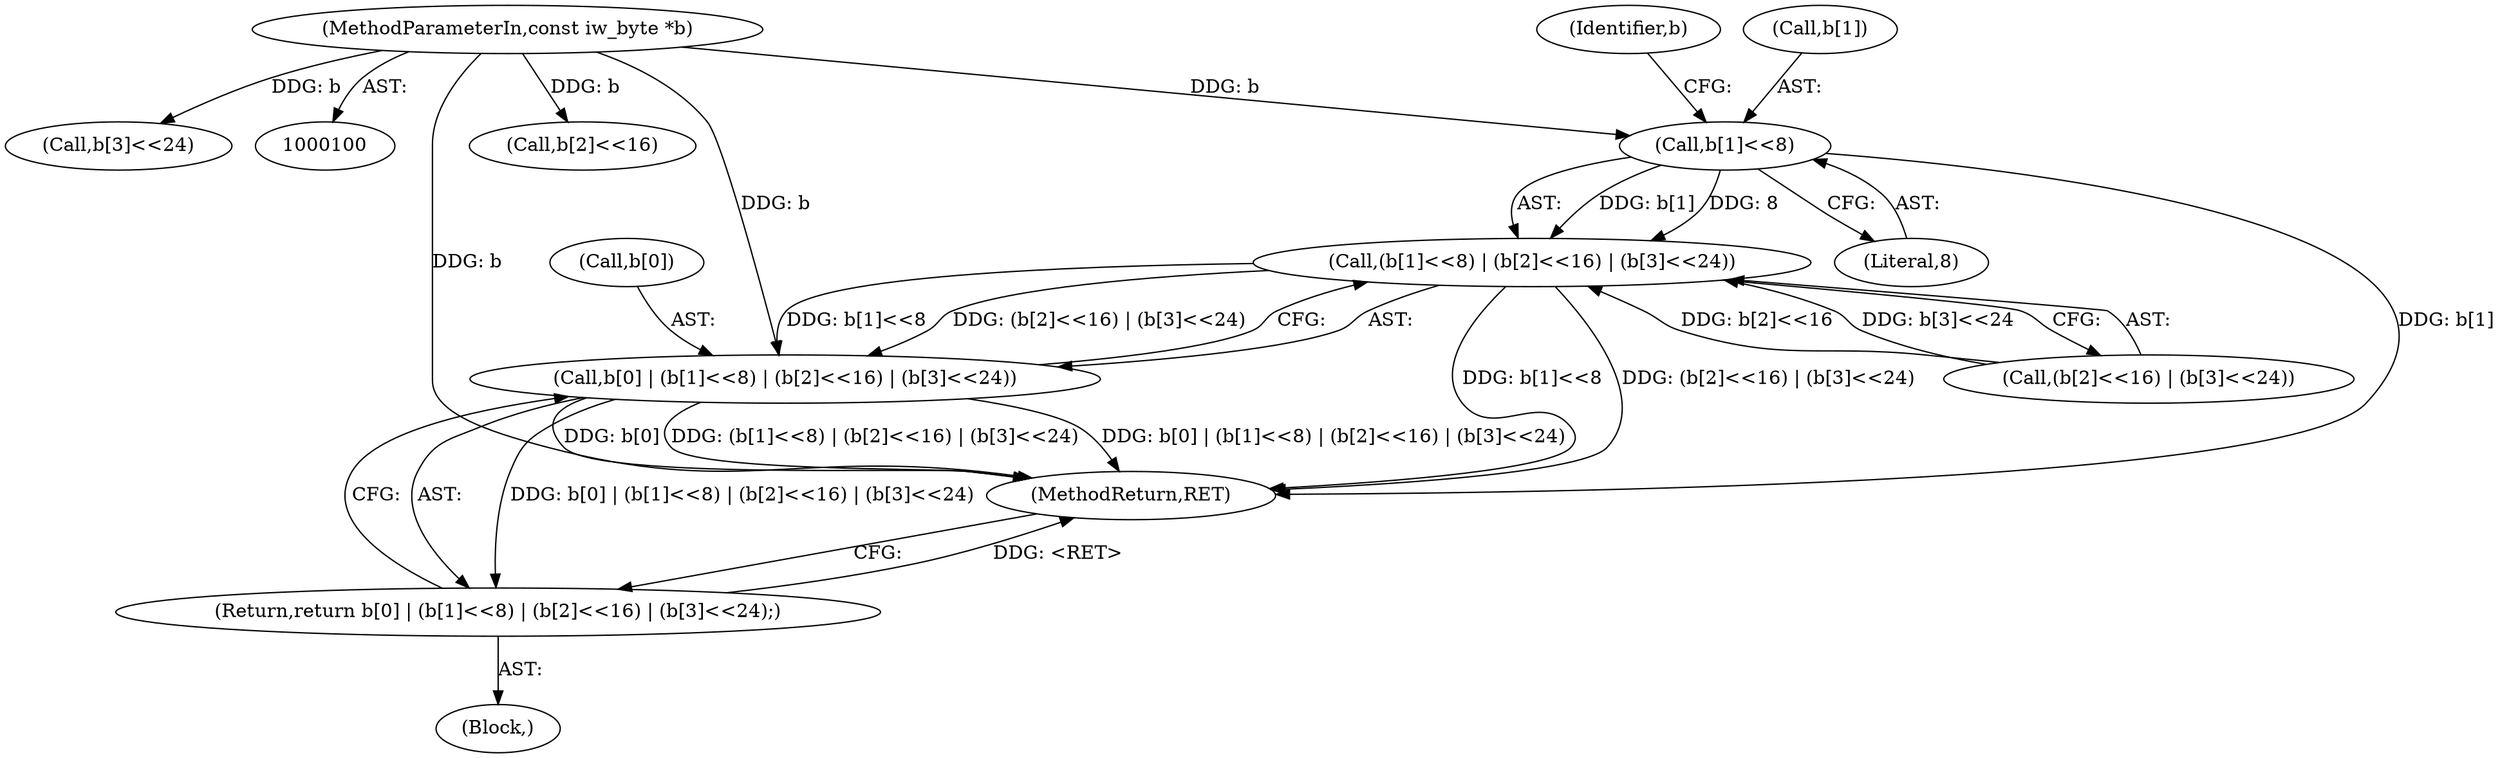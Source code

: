 digraph "1_imageworsener_a00183107d4b84bc8a714290e824ca9c68dac738_5@array" {
"1000109" [label="(Call,b[1]<<8)"];
"1000101" [label="(MethodParameterIn,const iw_byte *b)"];
"1000108" [label="(Call,(b[1]<<8) | (b[2]<<16) | (b[3]<<24))"];
"1000104" [label="(Call,b[0] | (b[1]<<8) | (b[2]<<16) | (b[3]<<24))"];
"1000103" [label="(Return,return b[0] | (b[1]<<8) | (b[2]<<16) | (b[3]<<24);)"];
"1000109" [label="(Call,b[1]<<8)"];
"1000110" [label="(Call,b[1])"];
"1000104" [label="(Call,b[0] | (b[1]<<8) | (b[2]<<16) | (b[3]<<24))"];
"1000102" [label="(Block,)"];
"1000114" [label="(Call,(b[2]<<16) | (b[3]<<24))"];
"1000105" [label="(Call,b[0])"];
"1000125" [label="(MethodReturn,RET)"];
"1000108" [label="(Call,(b[1]<<8) | (b[2]<<16) | (b[3]<<24))"];
"1000113" [label="(Literal,8)"];
"1000101" [label="(MethodParameterIn,const iw_byte *b)"];
"1000117" [label="(Identifier,b)"];
"1000115" [label="(Call,b[2]<<16)"];
"1000103" [label="(Return,return b[0] | (b[1]<<8) | (b[2]<<16) | (b[3]<<24);)"];
"1000120" [label="(Call,b[3]<<24)"];
"1000109" -> "1000108"  [label="AST: "];
"1000109" -> "1000113"  [label="CFG: "];
"1000110" -> "1000109"  [label="AST: "];
"1000113" -> "1000109"  [label="AST: "];
"1000117" -> "1000109"  [label="CFG: "];
"1000109" -> "1000125"  [label="DDG: b[1]"];
"1000109" -> "1000108"  [label="DDG: b[1]"];
"1000109" -> "1000108"  [label="DDG: 8"];
"1000101" -> "1000109"  [label="DDG: b"];
"1000101" -> "1000100"  [label="AST: "];
"1000101" -> "1000125"  [label="DDG: b"];
"1000101" -> "1000104"  [label="DDG: b"];
"1000101" -> "1000115"  [label="DDG: b"];
"1000101" -> "1000120"  [label="DDG: b"];
"1000108" -> "1000104"  [label="AST: "];
"1000108" -> "1000114"  [label="CFG: "];
"1000114" -> "1000108"  [label="AST: "];
"1000104" -> "1000108"  [label="CFG: "];
"1000108" -> "1000125"  [label="DDG: (b[2]<<16) | (b[3]<<24)"];
"1000108" -> "1000125"  [label="DDG: b[1]<<8"];
"1000108" -> "1000104"  [label="DDG: b[1]<<8"];
"1000108" -> "1000104"  [label="DDG: (b[2]<<16) | (b[3]<<24)"];
"1000114" -> "1000108"  [label="DDG: b[2]<<16"];
"1000114" -> "1000108"  [label="DDG: b[3]<<24"];
"1000104" -> "1000103"  [label="AST: "];
"1000105" -> "1000104"  [label="AST: "];
"1000103" -> "1000104"  [label="CFG: "];
"1000104" -> "1000125"  [label="DDG: (b[1]<<8) | (b[2]<<16) | (b[3]<<24)"];
"1000104" -> "1000125"  [label="DDG: b[0] | (b[1]<<8) | (b[2]<<16) | (b[3]<<24)"];
"1000104" -> "1000125"  [label="DDG: b[0]"];
"1000104" -> "1000103"  [label="DDG: b[0] | (b[1]<<8) | (b[2]<<16) | (b[3]<<24)"];
"1000103" -> "1000102"  [label="AST: "];
"1000125" -> "1000103"  [label="CFG: "];
"1000103" -> "1000125"  [label="DDG: <RET>"];
}
